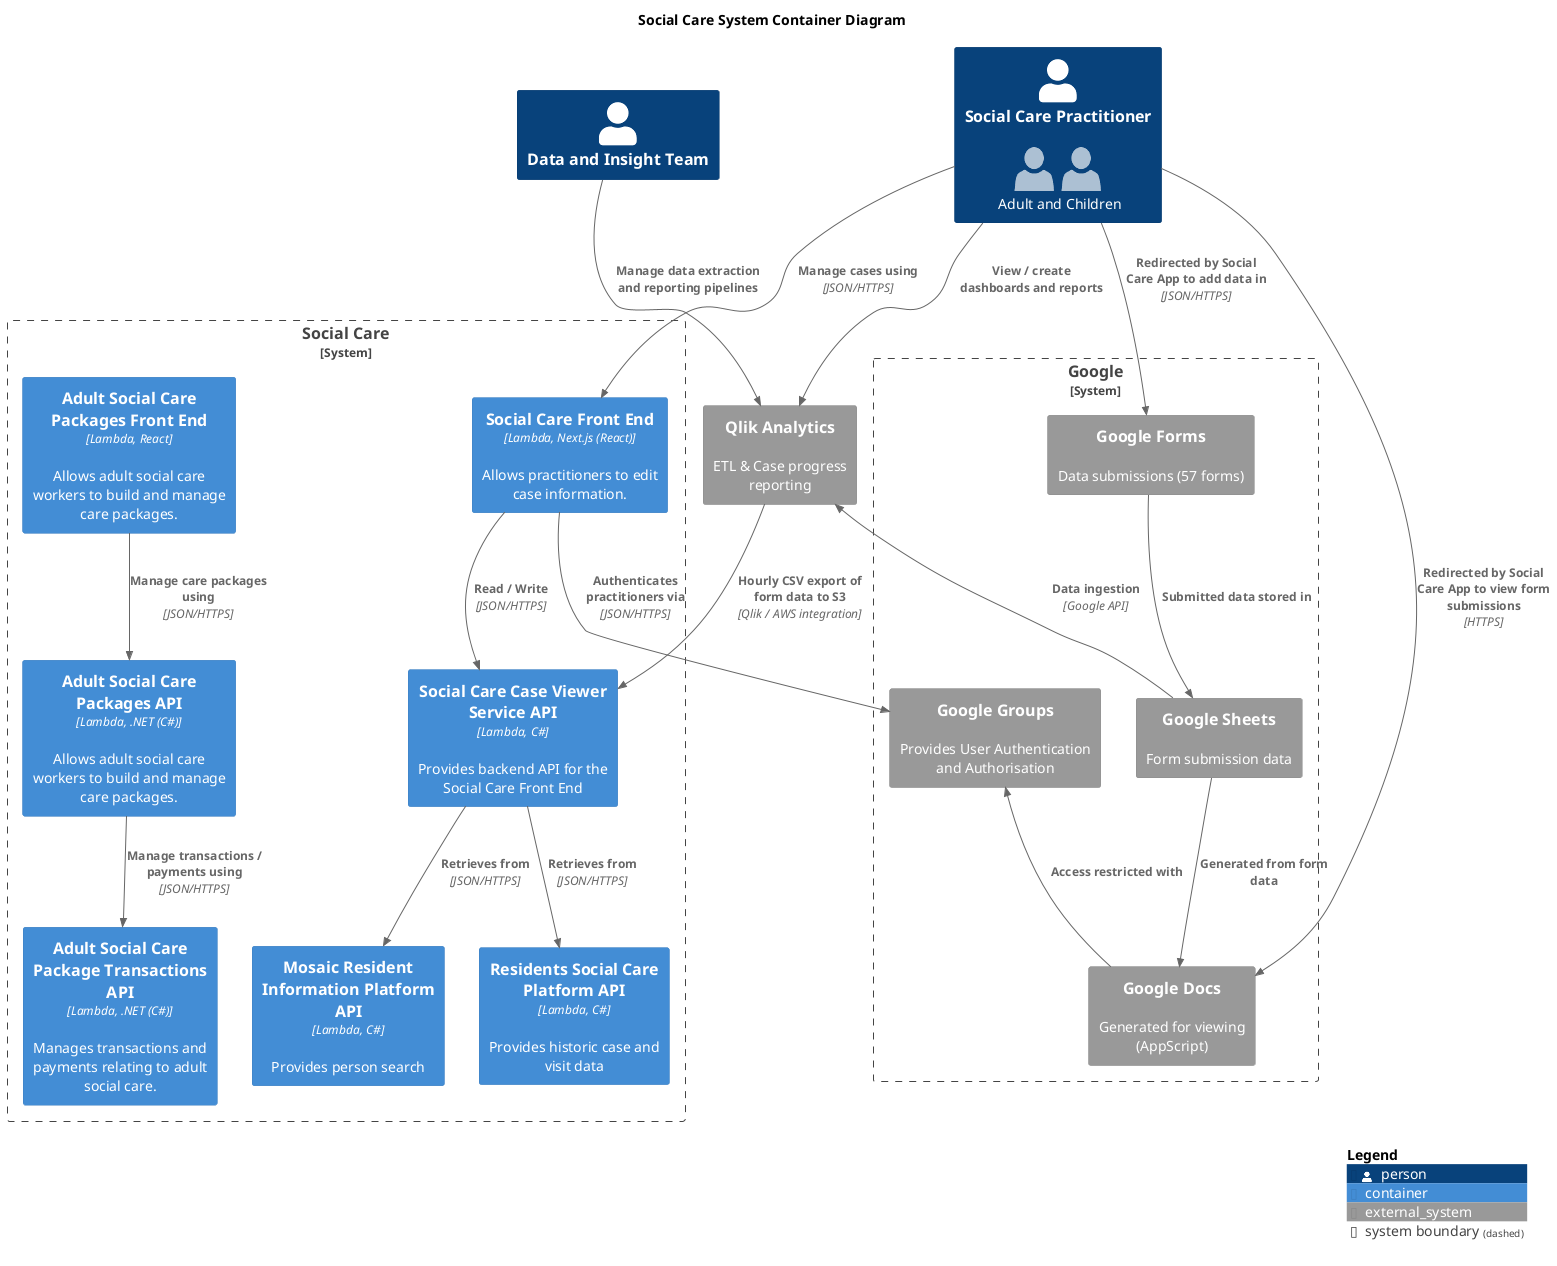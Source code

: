 @startuml
!include <c4/C4_Container.puml>

'ref http://plantuml.com/stdlib
!include <office/Users/user.puml>
!include <office/Users/mobile_user.puml>
' !include https://raw.githubusercontent.com/LBHackney-IT/cv-19-res-support-v3/development/docs/diagrams/c4_shared.puml

title Social Care System Container Diagram

Person(care_practitioners, Social Care Practitioner, "<$user> <$user>\n Adult and Children" )
Person(data_insight_team, Data and Insight Team )

System_Ext(qlik, "Qlik Analytics", "ETL & Case progress reporting")

System_Boundary(googles, "Google") {
  System_Ext(google_auth, "Google Groups", "Provides User Authentication and Authorisation")
  System_Ext(google_forms, "Google Forms", "Data submissions (57 forms)")
  System_Ext(google_sheets, "Google Sheets", "Form submission data")
  System_Ext(google_docs, "Google Docs", "Generated for viewing (AppScript)")
}

System_Boundary(system, "Social Care") {
  Container(social_care_front_end, "Social Care Front End", "Lambda, Next.js (React)", "Allows practitioners to edit case information.")
  Container(social_care_service_api, "Social Care Case Viewer Service API", "Lambda, C#", "Provides backend API for the Social Care Front End")
  Container(mosaic_platform_api, "Mosaic Resident Information Platform API",  "Lambda, C#", "Provides person search")
  Container(mosaic_historic_data_api, "Residents Social Care Platform API",  "Lambda, C#", "Provides historic case and visit data")
  
  Container(adult_social_care_front_end, "Adult Social Care Packages Front End", "Lambda, React", "Allows adult social care workers to build and manage care packages.")
  Container(adult_social_care_api, "Adult Social Care Packages API", "Lambda, .NET (C#)", "Allows adult social care workers to build and manage care packages.")
  Container(adult_social_care_transactions_api, "Adult Social Care Package Transactions API", "Lambda, .NET (C#)", "Manages transactions and payments relating to adult social care.")
}

Rel(care_practitioners, social_care_front_end, "Manage cases using", "JSON/HTTPS")
Rel(care_practitioners, google_forms, "Redirected by Social Care App to add data in", "JSON/HTTPS")
Rel(care_practitioners, google_docs, "Redirected by Social Care App to view form submissions", "HTTPS")
Rel(care_practitioners, qlik, "View / create dashboards and reports")

Rel(adult_social_care_front_end, adult_social_care_api, "Manage care packages using", "JSON/HTTPS")
Rel(adult_social_care_api, adult_social_care_transactions_api, "Manage transactions / payments using", "JSON/HTTPS")

Rel_D(data_insight_team, qlik, "Manage data extraction and reporting pipelines")

Rel(social_care_front_end, social_care_service_api, "Read / Write", "JSON/HTTPS")
Rel(social_care_front_end, google_auth, "Authenticates practitioners via", "JSON/HTTPS")

Rel(social_care_service_api, mosaic_historic_data_api, "Retrieves from", "JSON/HTTPS")
Rel(social_care_service_api, mosaic_platform_api, "Retrieves from", "JSON/HTTPS")

Rel(qlik, social_care_service_api, "Hourly CSV export of form data to S3", "Qlik / AWS integration")

Rel(google_forms, google_sheets, "Submitted data stored in")
Rel(google_sheets, qlik, "Data ingestion", "Google API")
Rel(google_sheets, google_docs, "Generated from form data")
Rel_U(google_docs, google_auth, "Access restricted with")

SHOW_DYNAMIC_LEGEND()
@enduml
